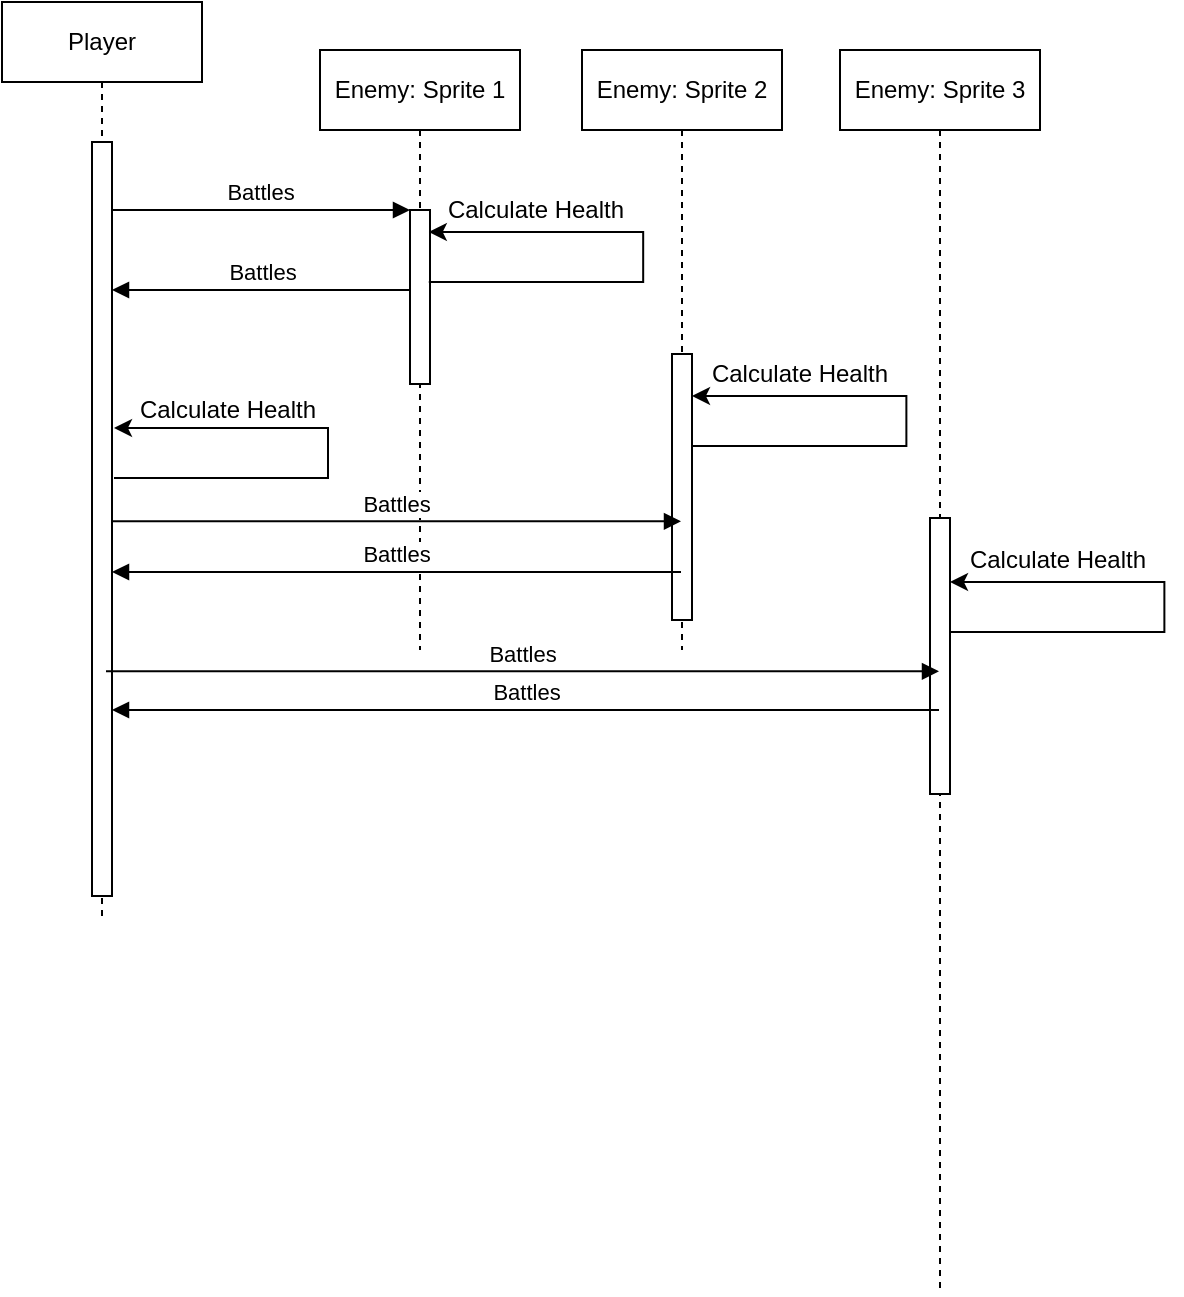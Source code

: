 <mxfile version="26.0.11">
  <diagram name="Page-1" id="2YBvvXClWsGukQMizWep">
    <mxGraphModel dx="1194" dy="647" grid="0" gridSize="10" guides="1" tooltips="1" connect="1" arrows="1" fold="1" page="1" pageScale="1" pageWidth="850" pageHeight="1100" math="0" shadow="0">
      <root>
        <mxCell id="0" />
        <mxCell id="1" parent="0" />
        <mxCell id="aM9ryv3xv72pqoxQDRHE-1" value="Player" style="shape=umlLifeline;perimeter=lifelinePerimeter;whiteSpace=wrap;html=1;container=0;dropTarget=0;collapsible=0;recursiveResize=0;outlineConnect=0;portConstraint=eastwest;newEdgeStyle={&quot;edgeStyle&quot;:&quot;elbowEdgeStyle&quot;,&quot;elbow&quot;:&quot;vertical&quot;,&quot;curved&quot;:0,&quot;rounded&quot;:0};" parent="1" vertex="1">
          <mxGeometry x="61" y="16" width="100" height="457" as="geometry" />
        </mxCell>
        <mxCell id="aM9ryv3xv72pqoxQDRHE-2" value="" style="html=1;points=[];perimeter=orthogonalPerimeter;outlineConnect=0;targetShapes=umlLifeline;portConstraint=eastwest;newEdgeStyle={&quot;edgeStyle&quot;:&quot;elbowEdgeStyle&quot;,&quot;elbow&quot;:&quot;vertical&quot;,&quot;curved&quot;:0,&quot;rounded&quot;:0};" parent="aM9ryv3xv72pqoxQDRHE-1" vertex="1">
          <mxGeometry x="45" y="70" width="10" height="377" as="geometry" />
        </mxCell>
        <mxCell id="aM9ryv3xv72pqoxQDRHE-5" value="Enemy: Sprite 1" style="shape=umlLifeline;perimeter=lifelinePerimeter;whiteSpace=wrap;html=1;container=0;dropTarget=0;collapsible=0;recursiveResize=0;outlineConnect=0;portConstraint=eastwest;newEdgeStyle={&quot;edgeStyle&quot;:&quot;elbowEdgeStyle&quot;,&quot;elbow&quot;:&quot;vertical&quot;,&quot;curved&quot;:0,&quot;rounded&quot;:0};" parent="1" vertex="1">
          <mxGeometry x="220" y="40" width="100" height="300" as="geometry" />
        </mxCell>
        <mxCell id="aM9ryv3xv72pqoxQDRHE-6" value="" style="html=1;points=[];perimeter=orthogonalPerimeter;outlineConnect=0;targetShapes=umlLifeline;portConstraint=eastwest;newEdgeStyle={&quot;edgeStyle&quot;:&quot;elbowEdgeStyle&quot;,&quot;elbow&quot;:&quot;vertical&quot;,&quot;curved&quot;:0,&quot;rounded&quot;:0};" parent="aM9ryv3xv72pqoxQDRHE-5" vertex="1">
          <mxGeometry x="45" y="80" width="10" height="87" as="geometry" />
        </mxCell>
        <mxCell id="aM9ryv3xv72pqoxQDRHE-7" value="Battles" style="html=1;verticalAlign=bottom;endArrow=block;edgeStyle=elbowEdgeStyle;elbow=vertical;curved=0;rounded=0;" parent="1" source="aM9ryv3xv72pqoxQDRHE-2" target="aM9ryv3xv72pqoxQDRHE-6" edge="1">
          <mxGeometry x="-0.004" relative="1" as="geometry">
            <mxPoint x="195" y="130" as="sourcePoint" />
            <Array as="points">
              <mxPoint x="180" y="120" />
            </Array>
            <mxPoint as="offset" />
          </mxGeometry>
        </mxCell>
        <mxCell id="aM9ryv3xv72pqoxQDRHE-9" value="Battles" style="html=1;verticalAlign=bottom;endArrow=block;edgeStyle=elbowEdgeStyle;elbow=vertical;curved=0;rounded=0;" parent="1" source="aM9ryv3xv72pqoxQDRHE-6" edge="1">
          <mxGeometry relative="1" as="geometry">
            <mxPoint x="175" y="160" as="sourcePoint" />
            <Array as="points">
              <mxPoint x="190" y="160" />
            </Array>
            <mxPoint x="116" y="160" as="targetPoint" />
          </mxGeometry>
        </mxCell>
        <mxCell id="pOHNztfmvKQ-Ok3p9Knd-2" value="Enemy: Sprite 2" style="shape=umlLifeline;perimeter=lifelinePerimeter;whiteSpace=wrap;html=1;container=0;dropTarget=0;collapsible=0;recursiveResize=0;outlineConnect=0;portConstraint=eastwest;newEdgeStyle={&quot;edgeStyle&quot;:&quot;elbowEdgeStyle&quot;,&quot;elbow&quot;:&quot;vertical&quot;,&quot;curved&quot;:0,&quot;rounded&quot;:0};" parent="1" vertex="1">
          <mxGeometry x="351" y="40" width="100" height="300" as="geometry" />
        </mxCell>
        <mxCell id="pOHNztfmvKQ-Ok3p9Knd-3" value="" style="html=1;points=[];perimeter=orthogonalPerimeter;outlineConnect=0;targetShapes=umlLifeline;portConstraint=eastwest;newEdgeStyle={&quot;edgeStyle&quot;:&quot;elbowEdgeStyle&quot;,&quot;elbow&quot;:&quot;vertical&quot;,&quot;curved&quot;:0,&quot;rounded&quot;:0};" parent="pOHNztfmvKQ-Ok3p9Knd-2" vertex="1">
          <mxGeometry x="45" y="152" width="10" height="133" as="geometry" />
        </mxCell>
        <mxCell id="pOHNztfmvKQ-Ok3p9Knd-4" value="Enemy: Sprite 3" style="shape=umlLifeline;perimeter=lifelinePerimeter;whiteSpace=wrap;html=1;container=0;dropTarget=0;collapsible=0;recursiveResize=0;outlineConnect=0;portConstraint=eastwest;newEdgeStyle={&quot;edgeStyle&quot;:&quot;elbowEdgeStyle&quot;,&quot;elbow&quot;:&quot;vertical&quot;,&quot;curved&quot;:0,&quot;rounded&quot;:0};" parent="1" vertex="1">
          <mxGeometry x="480" y="40" width="100" height="622" as="geometry" />
        </mxCell>
        <mxCell id="pOHNztfmvKQ-Ok3p9Knd-5" value="" style="html=1;points=[];perimeter=orthogonalPerimeter;outlineConnect=0;targetShapes=umlLifeline;portConstraint=eastwest;newEdgeStyle={&quot;edgeStyle&quot;:&quot;elbowEdgeStyle&quot;,&quot;elbow&quot;:&quot;vertical&quot;,&quot;curved&quot;:0,&quot;rounded&quot;:0};" parent="pOHNztfmvKQ-Ok3p9Knd-4" vertex="1">
          <mxGeometry x="45" y="234" width="10" height="138" as="geometry" />
        </mxCell>
        <mxCell id="pOHNztfmvKQ-Ok3p9Knd-8" value="" style="endArrow=classic;html=1;rounded=0;" parent="1" edge="1">
          <mxGeometry width="50" height="50" relative="1" as="geometry">
            <mxPoint x="274.4" y="156" as="sourcePoint" />
            <mxPoint x="274.4" y="131" as="targetPoint" />
            <Array as="points">
              <mxPoint x="381.59" y="156" />
              <mxPoint x="381.59" y="131" />
            </Array>
          </mxGeometry>
        </mxCell>
        <mxCell id="pOHNztfmvKQ-Ok3p9Knd-12" value="Calculate Health" style="text;html=1;align=center;verticalAlign=middle;whiteSpace=wrap;rounded=0;" parent="1" vertex="1">
          <mxGeometry x="275" y="105" width="106" height="30" as="geometry" />
        </mxCell>
        <mxCell id="pOHNztfmvKQ-Ok3p9Knd-19" value="Calculate Health" style="text;html=1;align=center;verticalAlign=middle;whiteSpace=wrap;rounded=0;" parent="1" vertex="1">
          <mxGeometry x="121" y="205" width="106" height="30" as="geometry" />
        </mxCell>
        <mxCell id="pOHNztfmvKQ-Ok3p9Knd-20" value="" style="endArrow=classic;html=1;rounded=0;" parent="1" edge="1">
          <mxGeometry width="50" height="50" relative="1" as="geometry">
            <mxPoint x="117" y="254" as="sourcePoint" />
            <mxPoint x="117" y="229" as="targetPoint" />
            <Array as="points">
              <mxPoint x="224" y="254" />
              <mxPoint x="224" y="229" />
            </Array>
          </mxGeometry>
        </mxCell>
        <mxCell id="pOHNztfmvKQ-Ok3p9Knd-23" value="" style="endArrow=classic;html=1;rounded=0;" parent="1" edge="1">
          <mxGeometry width="50" height="50" relative="1" as="geometry">
            <mxPoint x="406.0" y="238" as="sourcePoint" />
            <mxPoint x="406.0" y="213" as="targetPoint" />
            <Array as="points">
              <mxPoint x="513.19" y="238" />
              <mxPoint x="513.19" y="213" />
            </Array>
          </mxGeometry>
        </mxCell>
        <mxCell id="pOHNztfmvKQ-Ok3p9Knd-24" value="Calculate Health" style="text;html=1;align=center;verticalAlign=middle;whiteSpace=wrap;rounded=0;" parent="1" vertex="1">
          <mxGeometry x="406.6" y="187" width="106" height="30" as="geometry" />
        </mxCell>
        <mxCell id="pOHNztfmvKQ-Ok3p9Knd-25" value="" style="endArrow=classic;html=1;rounded=0;" parent="1" edge="1">
          <mxGeometry width="50" height="50" relative="1" as="geometry">
            <mxPoint x="535.0" y="331" as="sourcePoint" />
            <mxPoint x="535.0" y="306" as="targetPoint" />
            <Array as="points">
              <mxPoint x="642.19" y="331" />
              <mxPoint x="642.19" y="306" />
            </Array>
          </mxGeometry>
        </mxCell>
        <mxCell id="pOHNztfmvKQ-Ok3p9Knd-26" value="Calculate Health" style="text;html=1;align=center;verticalAlign=middle;whiteSpace=wrap;rounded=0;" parent="1" vertex="1">
          <mxGeometry x="535.6" y="280" width="106" height="30" as="geometry" />
        </mxCell>
        <mxCell id="pOHNztfmvKQ-Ok3p9Knd-27" value="Battles" style="html=1;verticalAlign=bottom;endArrow=block;edgeStyle=elbowEdgeStyle;elbow=vertical;curved=0;rounded=0;" parent="1" target="pOHNztfmvKQ-Ok3p9Knd-2" edge="1">
          <mxGeometry x="-0.004" relative="1" as="geometry">
            <mxPoint x="116" y="275.66" as="sourcePoint" />
            <Array as="points">
              <mxPoint x="180" y="275.66" />
            </Array>
            <mxPoint x="265" y="275.66" as="targetPoint" />
            <mxPoint as="offset" />
          </mxGeometry>
        </mxCell>
        <mxCell id="pOHNztfmvKQ-Ok3p9Knd-28" value="Battles" style="html=1;verticalAlign=bottom;endArrow=block;edgeStyle=elbowEdgeStyle;elbow=vertical;curved=0;rounded=0;" parent="1" source="pOHNztfmvKQ-Ok3p9Knd-2" edge="1">
          <mxGeometry relative="1" as="geometry">
            <mxPoint x="265" y="301" as="sourcePoint" />
            <Array as="points">
              <mxPoint x="190" y="301" />
            </Array>
            <mxPoint x="116" y="301" as="targetPoint" />
          </mxGeometry>
        </mxCell>
        <mxCell id="pOHNztfmvKQ-Ok3p9Knd-29" value="Battles" style="html=1;verticalAlign=bottom;endArrow=block;edgeStyle=elbowEdgeStyle;elbow=vertical;curved=0;rounded=0;" parent="1" target="pOHNztfmvKQ-Ok3p9Knd-4" edge="1">
          <mxGeometry x="-0.004" relative="1" as="geometry">
            <mxPoint x="113" y="350.66" as="sourcePoint" />
            <Array as="points">
              <mxPoint x="177" y="350.66" />
            </Array>
            <mxPoint x="398" y="351" as="targetPoint" />
            <mxPoint as="offset" />
          </mxGeometry>
        </mxCell>
        <mxCell id="pOHNztfmvKQ-Ok3p9Knd-30" value="Battles" style="html=1;verticalAlign=bottom;endArrow=block;edgeStyle=elbowEdgeStyle;elbow=vertical;curved=0;rounded=0;" parent="1" source="pOHNztfmvKQ-Ok3p9Knd-4" edge="1">
          <mxGeometry relative="1" as="geometry">
            <mxPoint x="401" y="370" as="sourcePoint" />
            <Array as="points">
              <mxPoint x="190" y="370" />
            </Array>
            <mxPoint x="116" y="370" as="targetPoint" />
          </mxGeometry>
        </mxCell>
      </root>
    </mxGraphModel>
  </diagram>
</mxfile>
